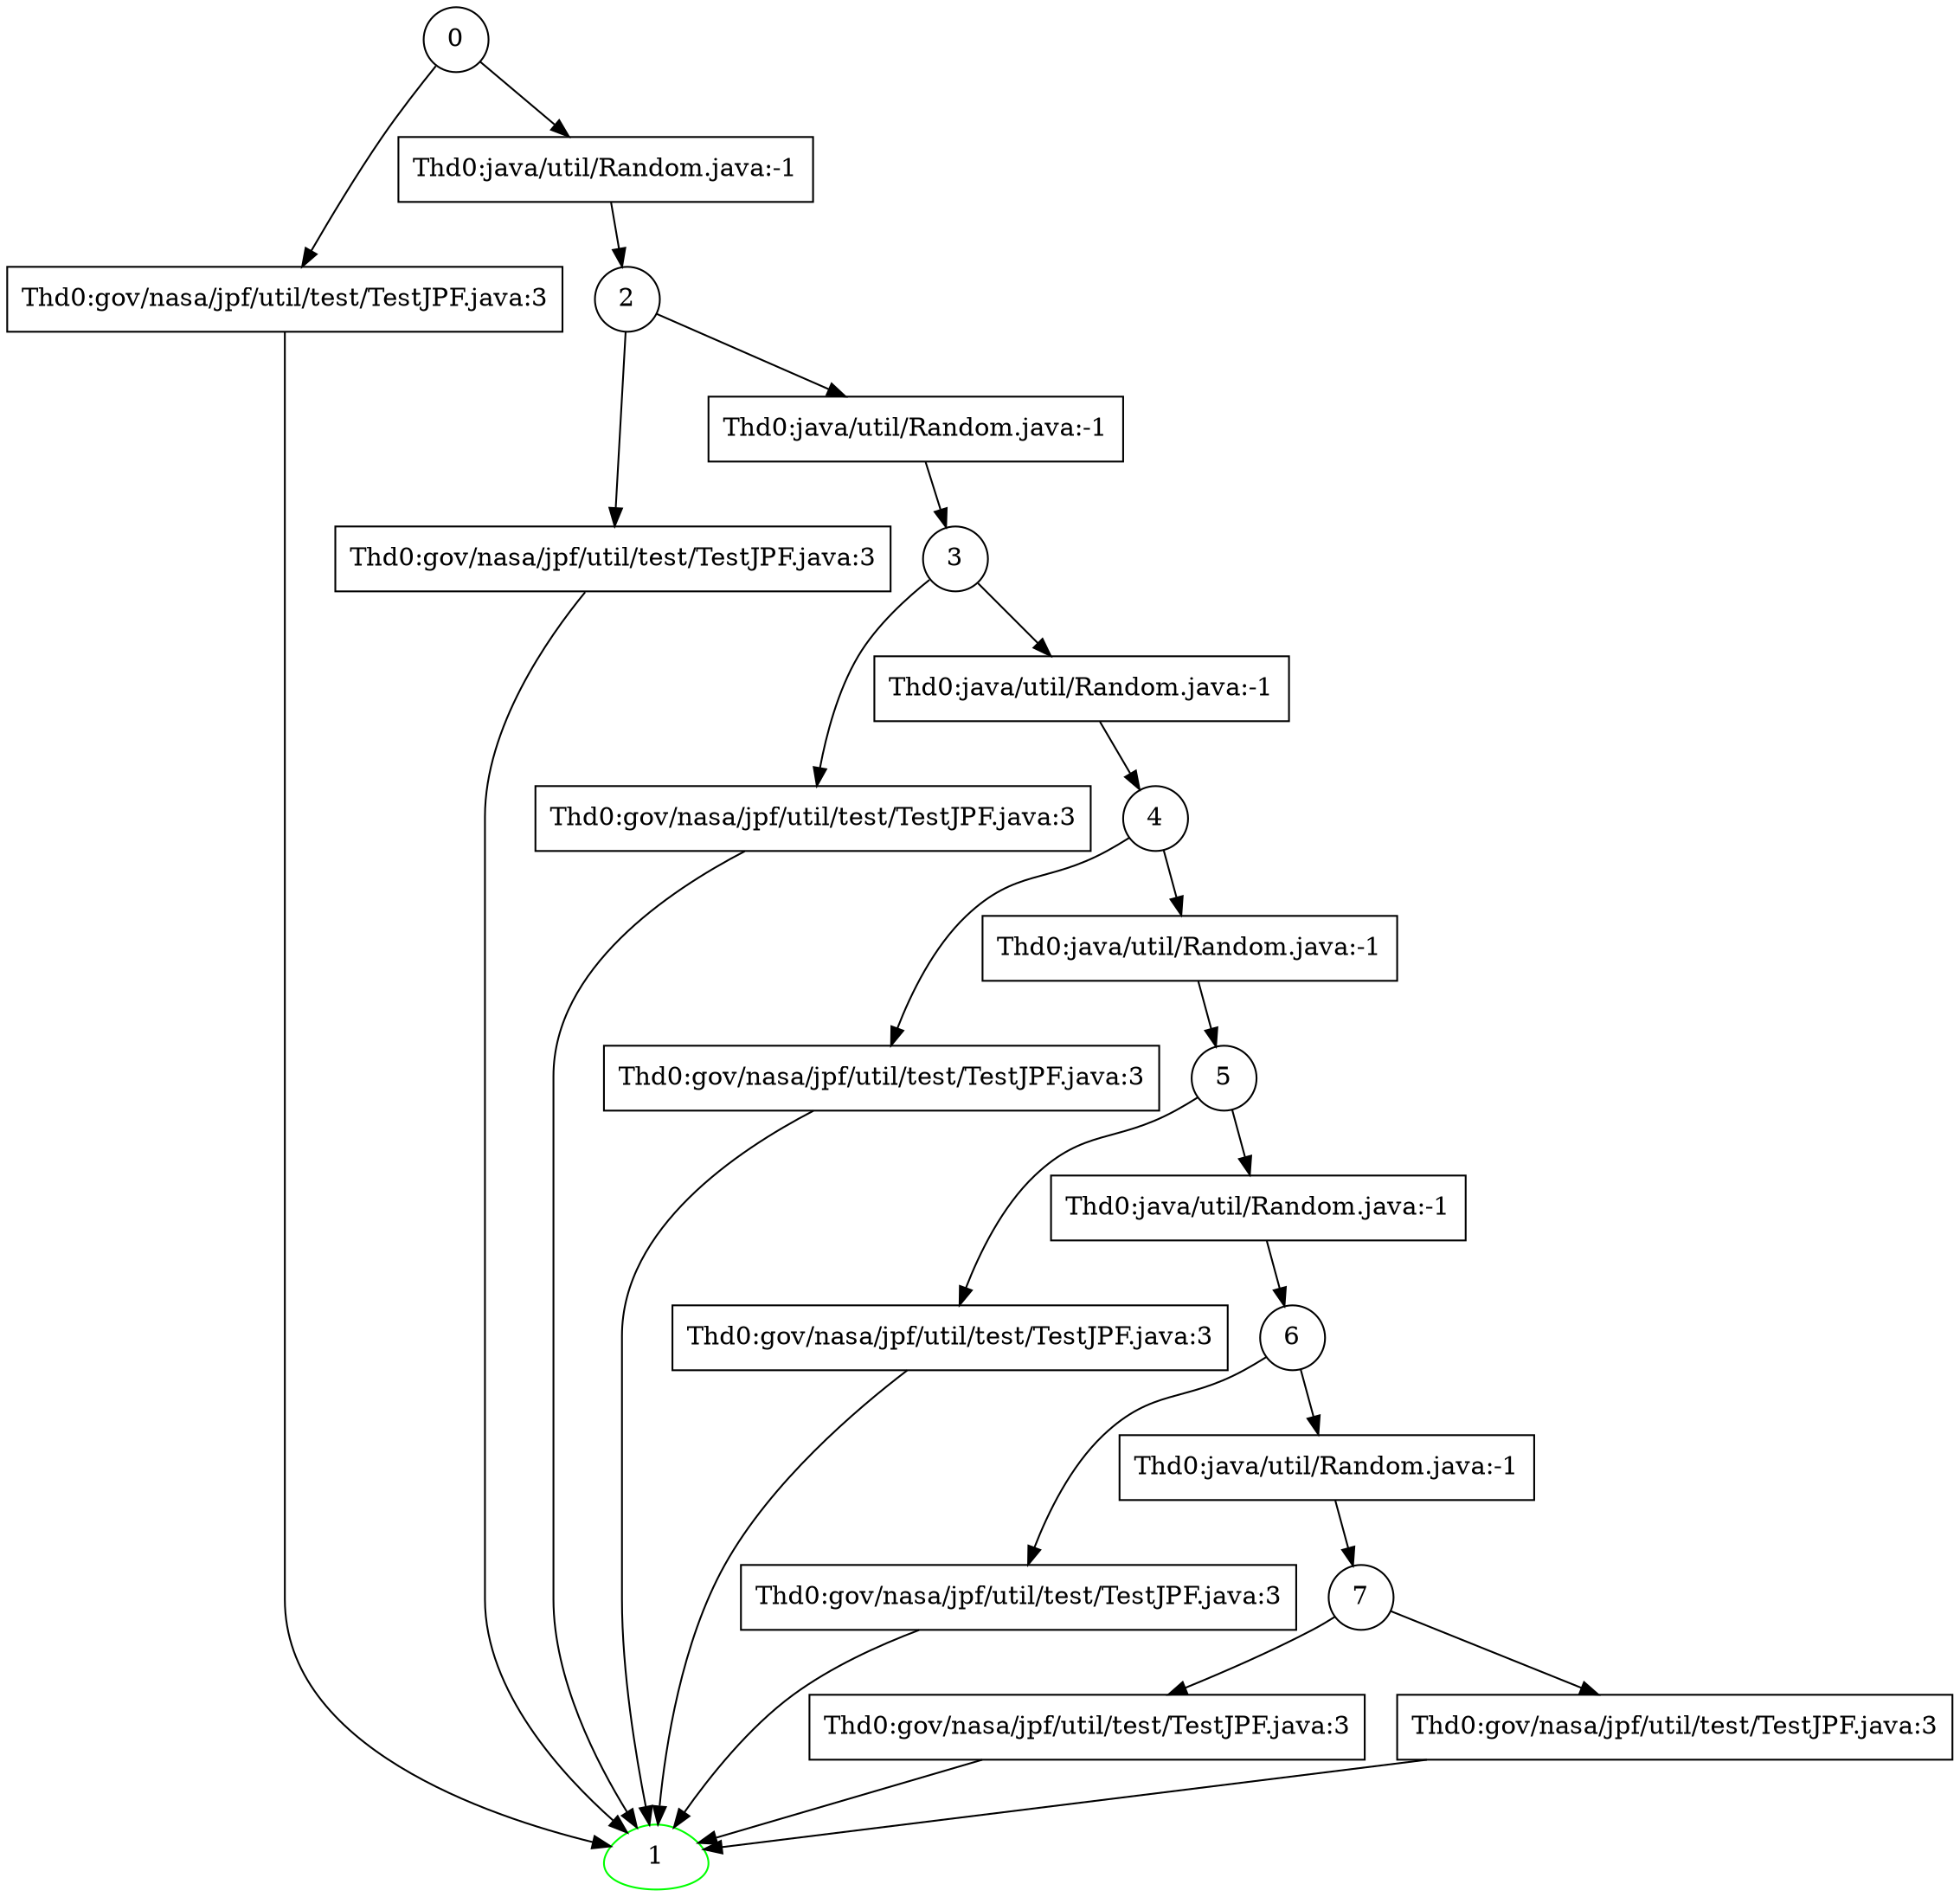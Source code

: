 digraph jpf_state_space {
/* searchAdvanced(0, Thd0:java/util/Random.java:-1, true) */
/* searchAdvanced(1, Thd0:gov/nasa/jpf/util/test/TestJPF.java:3, false) */
  st0 -> tr0;
  tr0 [label="Thd0:gov/nasa/jpf/util/test/TestJPF.java:3",shape=box]
  tr0 -> st1;  st0 [label="0",shape=circle,color=black];
  st1 [label="1",shape=egg,color=green];
/* searchBacktracked(gov.nasa.jpf.listener.StateSpaceDot$StateInformation@17579e0f) */
/* searchAdvanced(2, Thd0:java/util/Random.java:-1, true) */
  st0 -> tr1;
  tr1 [label="Thd0:java/util/Random.java:-1",shape=box]
  tr1 -> st2;/* searchAdvanced(1, Thd0:gov/nasa/jpf/util/test/TestJPF.java:3, false) */
  st2 -> tr2;
  tr2 [label="Thd0:gov/nasa/jpf/util/test/TestJPF.java:3",shape=box]
  tr2 -> st1;  st2 [label="2",shape=circle,color=black];
/* searchBacktracked(gov.nasa.jpf.listener.StateSpaceDot$StateInformation@17579e0f) */
/* searchAdvanced(3, Thd0:java/util/Random.java:-1, true) */
  st2 -> tr3;
  tr3 [label="Thd0:java/util/Random.java:-1",shape=box]
  tr3 -> st3;/* searchAdvanced(1, Thd0:gov/nasa/jpf/util/test/TestJPF.java:3, false) */
  st3 -> tr4;
  tr4 [label="Thd0:gov/nasa/jpf/util/test/TestJPF.java:3",shape=box]
  tr4 -> st1;  st3 [label="3",shape=circle,color=black];
/* searchBacktracked(gov.nasa.jpf.listener.StateSpaceDot$StateInformation@17579e0f) */
/* searchAdvanced(4, Thd0:java/util/Random.java:-1, true) */
  st3 -> tr5;
  tr5 [label="Thd0:java/util/Random.java:-1",shape=box]
  tr5 -> st4;/* searchAdvanced(1, Thd0:gov/nasa/jpf/util/test/TestJPF.java:3, false) */
  st4 -> tr6;
  tr6 [label="Thd0:gov/nasa/jpf/util/test/TestJPF.java:3",shape=box]
  tr6 -> st1;  st4 [label="4",shape=circle,color=black];
/* searchBacktracked(gov.nasa.jpf.listener.StateSpaceDot$StateInformation@17579e0f) */
/* searchAdvanced(5, Thd0:java/util/Random.java:-1, true) */
  st4 -> tr7;
  tr7 [label="Thd0:java/util/Random.java:-1",shape=box]
  tr7 -> st5;/* searchAdvanced(1, Thd0:gov/nasa/jpf/util/test/TestJPF.java:3, false) */
  st5 -> tr8;
  tr8 [label="Thd0:gov/nasa/jpf/util/test/TestJPF.java:3",shape=box]
  tr8 -> st1;  st5 [label="5",shape=circle,color=black];
/* searchBacktracked(gov.nasa.jpf.listener.StateSpaceDot$StateInformation@17579e0f) */
/* searchAdvanced(6, Thd0:java/util/Random.java:-1, true) */
  st5 -> tr9;
  tr9 [label="Thd0:java/util/Random.java:-1",shape=box]
  tr9 -> st6;/* searchAdvanced(1, Thd0:gov/nasa/jpf/util/test/TestJPF.java:3, false) */
  st6 -> tr10;
  tr10 [label="Thd0:gov/nasa/jpf/util/test/TestJPF.java:3",shape=box]
  tr10 -> st1;  st6 [label="6",shape=circle,color=black];
/* searchBacktracked(gov.nasa.jpf.listener.StateSpaceDot$StateInformation@17579e0f) */
/* searchAdvanced(7, Thd0:java/util/Random.java:-1, true) */
  st6 -> tr11;
  tr11 [label="Thd0:java/util/Random.java:-1",shape=box]
  tr11 -> st7;/* searchAdvanced(1, Thd0:gov/nasa/jpf/util/test/TestJPF.java:3, false) */
  st7 -> tr12;
  tr12 [label="Thd0:gov/nasa/jpf/util/test/TestJPF.java:3",shape=box]
  tr12 -> st1;  st7 [label="7",shape=circle,color=black];
/* searchBacktracked(gov.nasa.jpf.listener.StateSpaceDot$StateInformation@17579e0f) */
/* searchAdvanced(1, Thd0:gov/nasa/jpf/util/test/TestJPF.java:3, false) */
  st7 -> tr13;
  tr13 [label="Thd0:gov/nasa/jpf/util/test/TestJPF.java:3",shape=box]
  tr13 -> st1;/* searchBacktracked(gov.nasa.jpf.listener.StateSpaceDot$StateInformation@17579e0f) */
/* searchBacktracked(gov.nasa.jpf.listener.StateSpaceDot$StateInformation@17579e0f) */
/* searchBacktracked(gov.nasa.jpf.listener.StateSpaceDot$StateInformation@17579e0f) */
/* searchBacktracked(gov.nasa.jpf.listener.StateSpaceDot$StateInformation@17579e0f) */
/* searchBacktracked(gov.nasa.jpf.listener.StateSpaceDot$StateInformation@17579e0f) */
/* searchBacktracked(gov.nasa.jpf.listener.StateSpaceDot$StateInformation@17579e0f) */
/* searchBacktracked(gov.nasa.jpf.listener.StateSpaceDot$StateInformation@17579e0f) */
/* searchBacktracked(gov.nasa.jpf.listener.StateSpaceDot$StateInformation@17579e0f) */
}
